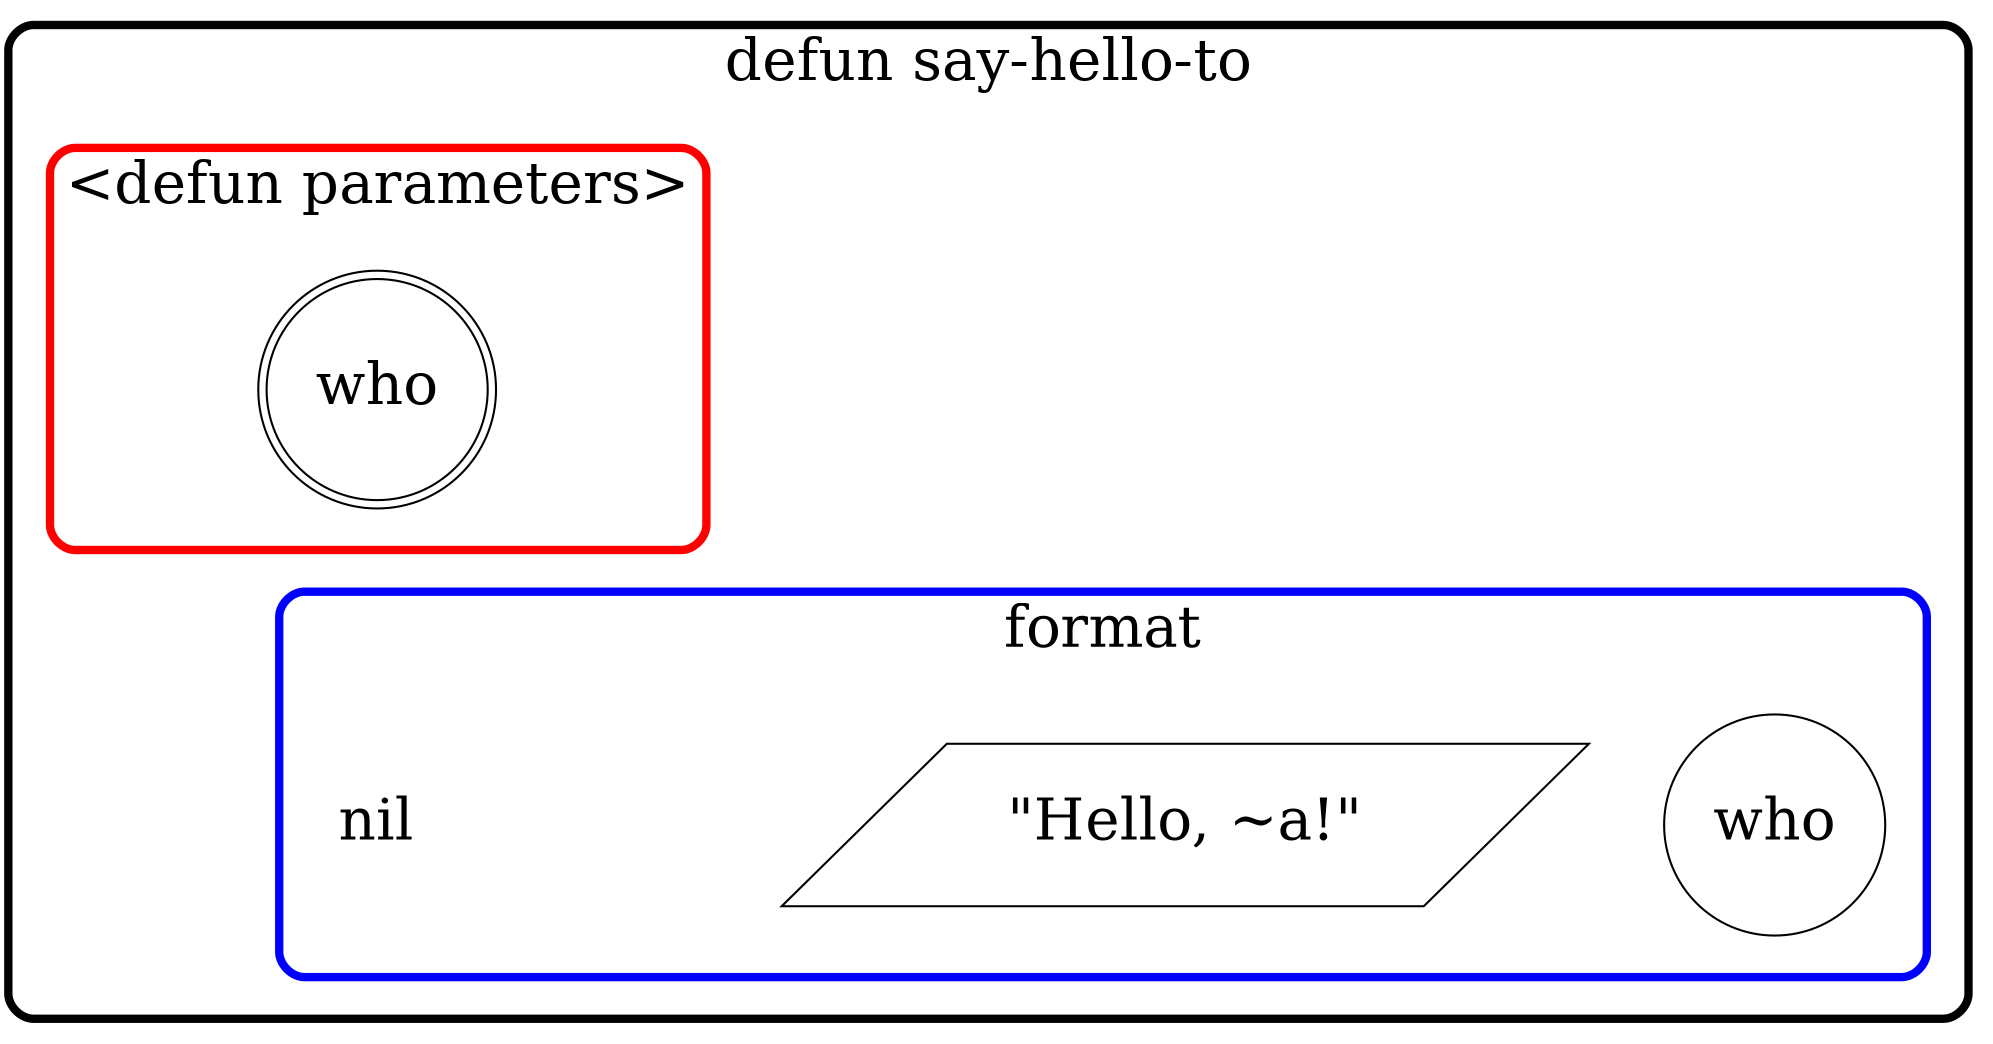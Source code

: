 digraph D {
  graph [fontsize=28];
  node [fontsize=28];
  edge[style=invisible arrowhead=none fontsize=28];
  rankdir=LR;
  subgraph cluster_p {
    style=rounded;
    penwidth=4;
    graph [margin=20]
    label = "defun say-hello-to";
    subgraph cluster_c0 {
      color=red;
      label = "<defun parameters>";
      1 [label="who" shape="doublecircle"];
    }
    subgraph cluster_c1 {
      color=blue;
      edge[style=invisible]
      edge [arrowhead=none]
      label = "format";
      2 [label="nil" shape="plaintext"];
      3 [label="\"Hello, ~a!\"" shape="parallelogram"];
      4 [label="who" shape="circle"];
      2 -> 3 -> 4;
    }
  }
}
